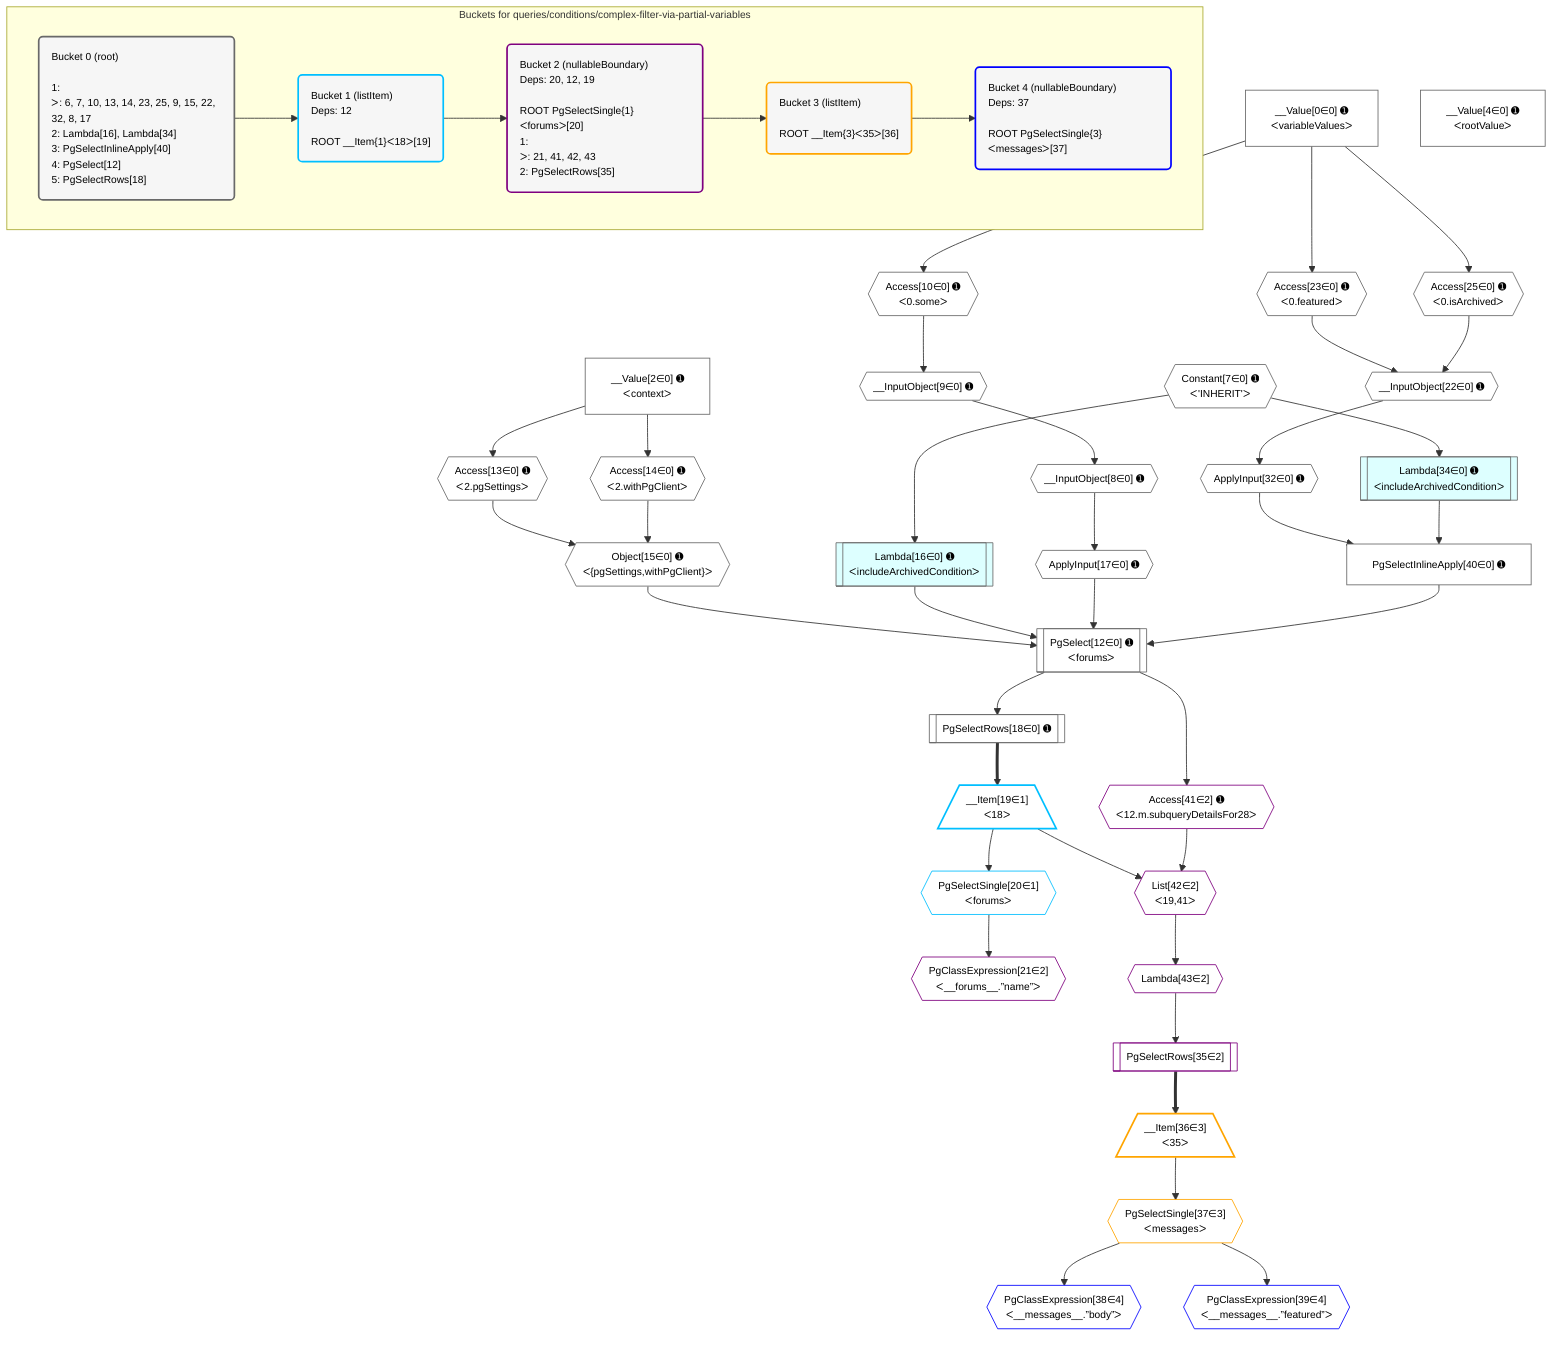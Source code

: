 %%{init: {'themeVariables': { 'fontSize': '12px'}}}%%
graph TD
    classDef path fill:#eee,stroke:#000,color:#000
    classDef plan fill:#fff,stroke-width:1px,color:#000
    classDef itemplan fill:#fff,stroke-width:2px,color:#000
    classDef unbatchedplan fill:#dff,stroke-width:1px,color:#000
    classDef sideeffectplan fill:#fcc,stroke-width:2px,color:#000
    classDef bucket fill:#f6f6f6,color:#000,stroke-width:2px,text-align:left


    %% plan dependencies
    PgSelect12[["PgSelect[12∈0] ➊<br />ᐸforumsᐳ"]]:::plan
    Object15{{"Object[15∈0] ➊<br />ᐸ{pgSettings,withPgClient}ᐳ"}}:::plan
    Lambda16[["Lambda[16∈0] ➊<br />ᐸincludeArchivedConditionᐳ"]]:::unbatchedplan
    ApplyInput17{{"ApplyInput[17∈0] ➊"}}:::plan
    PgSelectInlineApply40["PgSelectInlineApply[40∈0] ➊"]:::plan
    Object15 & Lambda16 & ApplyInput17 & PgSelectInlineApply40 --> PgSelect12
    ApplyInput32{{"ApplyInput[32∈0] ➊"}}:::plan
    Lambda34[["Lambda[34∈0] ➊<br />ᐸincludeArchivedConditionᐳ"]]:::unbatchedplan
    ApplyInput32 & Lambda34 --> PgSelectInlineApply40
    Access13{{"Access[13∈0] ➊<br />ᐸ2.pgSettingsᐳ"}}:::plan
    Access14{{"Access[14∈0] ➊<br />ᐸ2.withPgClientᐳ"}}:::plan
    Access13 & Access14 --> Object15
    __InputObject22{{"__InputObject[22∈0] ➊"}}:::plan
    Access23{{"Access[23∈0] ➊<br />ᐸ0.featuredᐳ"}}:::plan
    Access25{{"Access[25∈0] ➊<br />ᐸ0.isArchivedᐳ"}}:::plan
    Access23 & Access25 --> __InputObject22
    __InputObject8{{"__InputObject[8∈0] ➊"}}:::plan
    __InputObject9{{"__InputObject[9∈0] ➊"}}:::plan
    __InputObject9 --> __InputObject8
    Access10{{"Access[10∈0] ➊<br />ᐸ0.someᐳ"}}:::plan
    Access10 --> __InputObject9
    __Value0["__Value[0∈0] ➊<br />ᐸvariableValuesᐳ"]:::plan
    __Value0 --> Access10
    __Value2["__Value[2∈0] ➊<br />ᐸcontextᐳ"]:::plan
    __Value2 --> Access13
    __Value2 --> Access14
    Constant7{{"Constant[7∈0] ➊<br />ᐸ'INHERIT'ᐳ"}}:::plan
    Constant7 --> Lambda16
    __InputObject8 --> ApplyInput17
    PgSelectRows18[["PgSelectRows[18∈0] ➊"]]:::plan
    PgSelect12 --> PgSelectRows18
    __Value0 --> Access23
    __Value0 --> Access25
    __InputObject22 --> ApplyInput32
    Constant7 --> Lambda34
    __Value4["__Value[4∈0] ➊<br />ᐸrootValueᐳ"]:::plan
    __Item19[/"__Item[19∈1]<br />ᐸ18ᐳ"\]:::itemplan
    PgSelectRows18 ==> __Item19
    PgSelectSingle20{{"PgSelectSingle[20∈1]<br />ᐸforumsᐳ"}}:::plan
    __Item19 --> PgSelectSingle20
    List42{{"List[42∈2]<br />ᐸ19,41ᐳ"}}:::plan
    Access41{{"Access[41∈2] ➊<br />ᐸ12.m.subqueryDetailsFor28ᐳ"}}:::plan
    __Item19 & Access41 --> List42
    PgClassExpression21{{"PgClassExpression[21∈2]<br />ᐸ__forums__.”name”ᐳ"}}:::plan
    PgSelectSingle20 --> PgClassExpression21
    PgSelectRows35[["PgSelectRows[35∈2]"]]:::plan
    Lambda43{{"Lambda[43∈2]"}}:::plan
    Lambda43 --> PgSelectRows35
    PgSelect12 --> Access41
    List42 --> Lambda43
    __Item36[/"__Item[36∈3]<br />ᐸ35ᐳ"\]:::itemplan
    PgSelectRows35 ==> __Item36
    PgSelectSingle37{{"PgSelectSingle[37∈3]<br />ᐸmessagesᐳ"}}:::plan
    __Item36 --> PgSelectSingle37
    PgClassExpression38{{"PgClassExpression[38∈4]<br />ᐸ__messages__.”body”ᐳ"}}:::plan
    PgSelectSingle37 --> PgClassExpression38
    PgClassExpression39{{"PgClassExpression[39∈4]<br />ᐸ__messages__.”featured”ᐳ"}}:::plan
    PgSelectSingle37 --> PgClassExpression39

    %% define steps

    subgraph "Buckets for queries/conditions/complex-filter-via-partial-variables"
    Bucket0("Bucket 0 (root)<br /><br />1: <br />ᐳ: 6, 7, 10, 13, 14, 23, 25, 9, 15, 22, 32, 8, 17<br />2: Lambda[16], Lambda[34]<br />3: PgSelectInlineApply[40]<br />4: PgSelect[12]<br />5: PgSelectRows[18]"):::bucket
    classDef bucket0 stroke:#696969
    class Bucket0,__Value0,__Value2,__Value4,Constant7,__InputObject8,__InputObject9,Access10,PgSelect12,Access13,Access14,Object15,Lambda16,ApplyInput17,PgSelectRows18,__InputObject22,Access23,Access25,ApplyInput32,Lambda34,PgSelectInlineApply40 bucket0
    Bucket1("Bucket 1 (listItem)<br />Deps: 12<br /><br />ROOT __Item{1}ᐸ18ᐳ[19]"):::bucket
    classDef bucket1 stroke:#00bfff
    class Bucket1,__Item19,PgSelectSingle20 bucket1
    Bucket2("Bucket 2 (nullableBoundary)<br />Deps: 20, 12, 19<br /><br />ROOT PgSelectSingle{1}ᐸforumsᐳ[20]<br />1: <br />ᐳ: 21, 41, 42, 43<br />2: PgSelectRows[35]"):::bucket
    classDef bucket2 stroke:#7f007f
    class Bucket2,PgClassExpression21,PgSelectRows35,Access41,List42,Lambda43 bucket2
    Bucket3("Bucket 3 (listItem)<br /><br />ROOT __Item{3}ᐸ35ᐳ[36]"):::bucket
    classDef bucket3 stroke:#ffa500
    class Bucket3,__Item36,PgSelectSingle37 bucket3
    Bucket4("Bucket 4 (nullableBoundary)<br />Deps: 37<br /><br />ROOT PgSelectSingle{3}ᐸmessagesᐳ[37]"):::bucket
    classDef bucket4 stroke:#0000ff
    class Bucket4,PgClassExpression38,PgClassExpression39 bucket4
    Bucket0 --> Bucket1
    Bucket1 --> Bucket2
    Bucket2 --> Bucket3
    Bucket3 --> Bucket4
    end